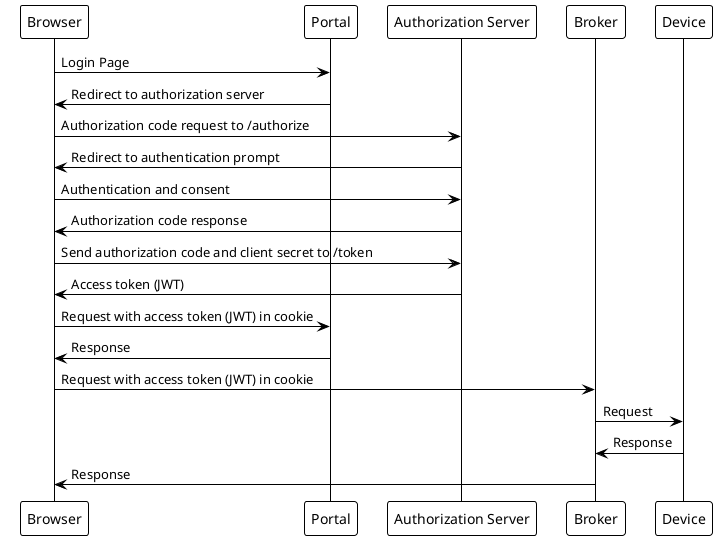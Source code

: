 @startuml

!theme plain

Browser -> Portal : Login Page
Browser <- Portal : Redirect to authorization server
Browser -> "Authorization Server" : Authorization code request to /authorize
Browser <- "Authorization Server" : Redirect to authentication prompt
Browser -> "Authorization Server" : Authentication and consent
Browser <- "Authorization Server" : Authorization code response
Browser -> "Authorization Server" : Send authorization code and client secret to /token
Browser <- "Authorization Server" : Access token (JWT)
Browser -> Portal : Request with access token (JWT) in cookie
Browser <- Portal : Response
Browser -> Broker : Request with access token (JWT) in cookie
Broker -> Device : Request
Broker <- Device : Response
Browser <- Broker : Response


@enduml
